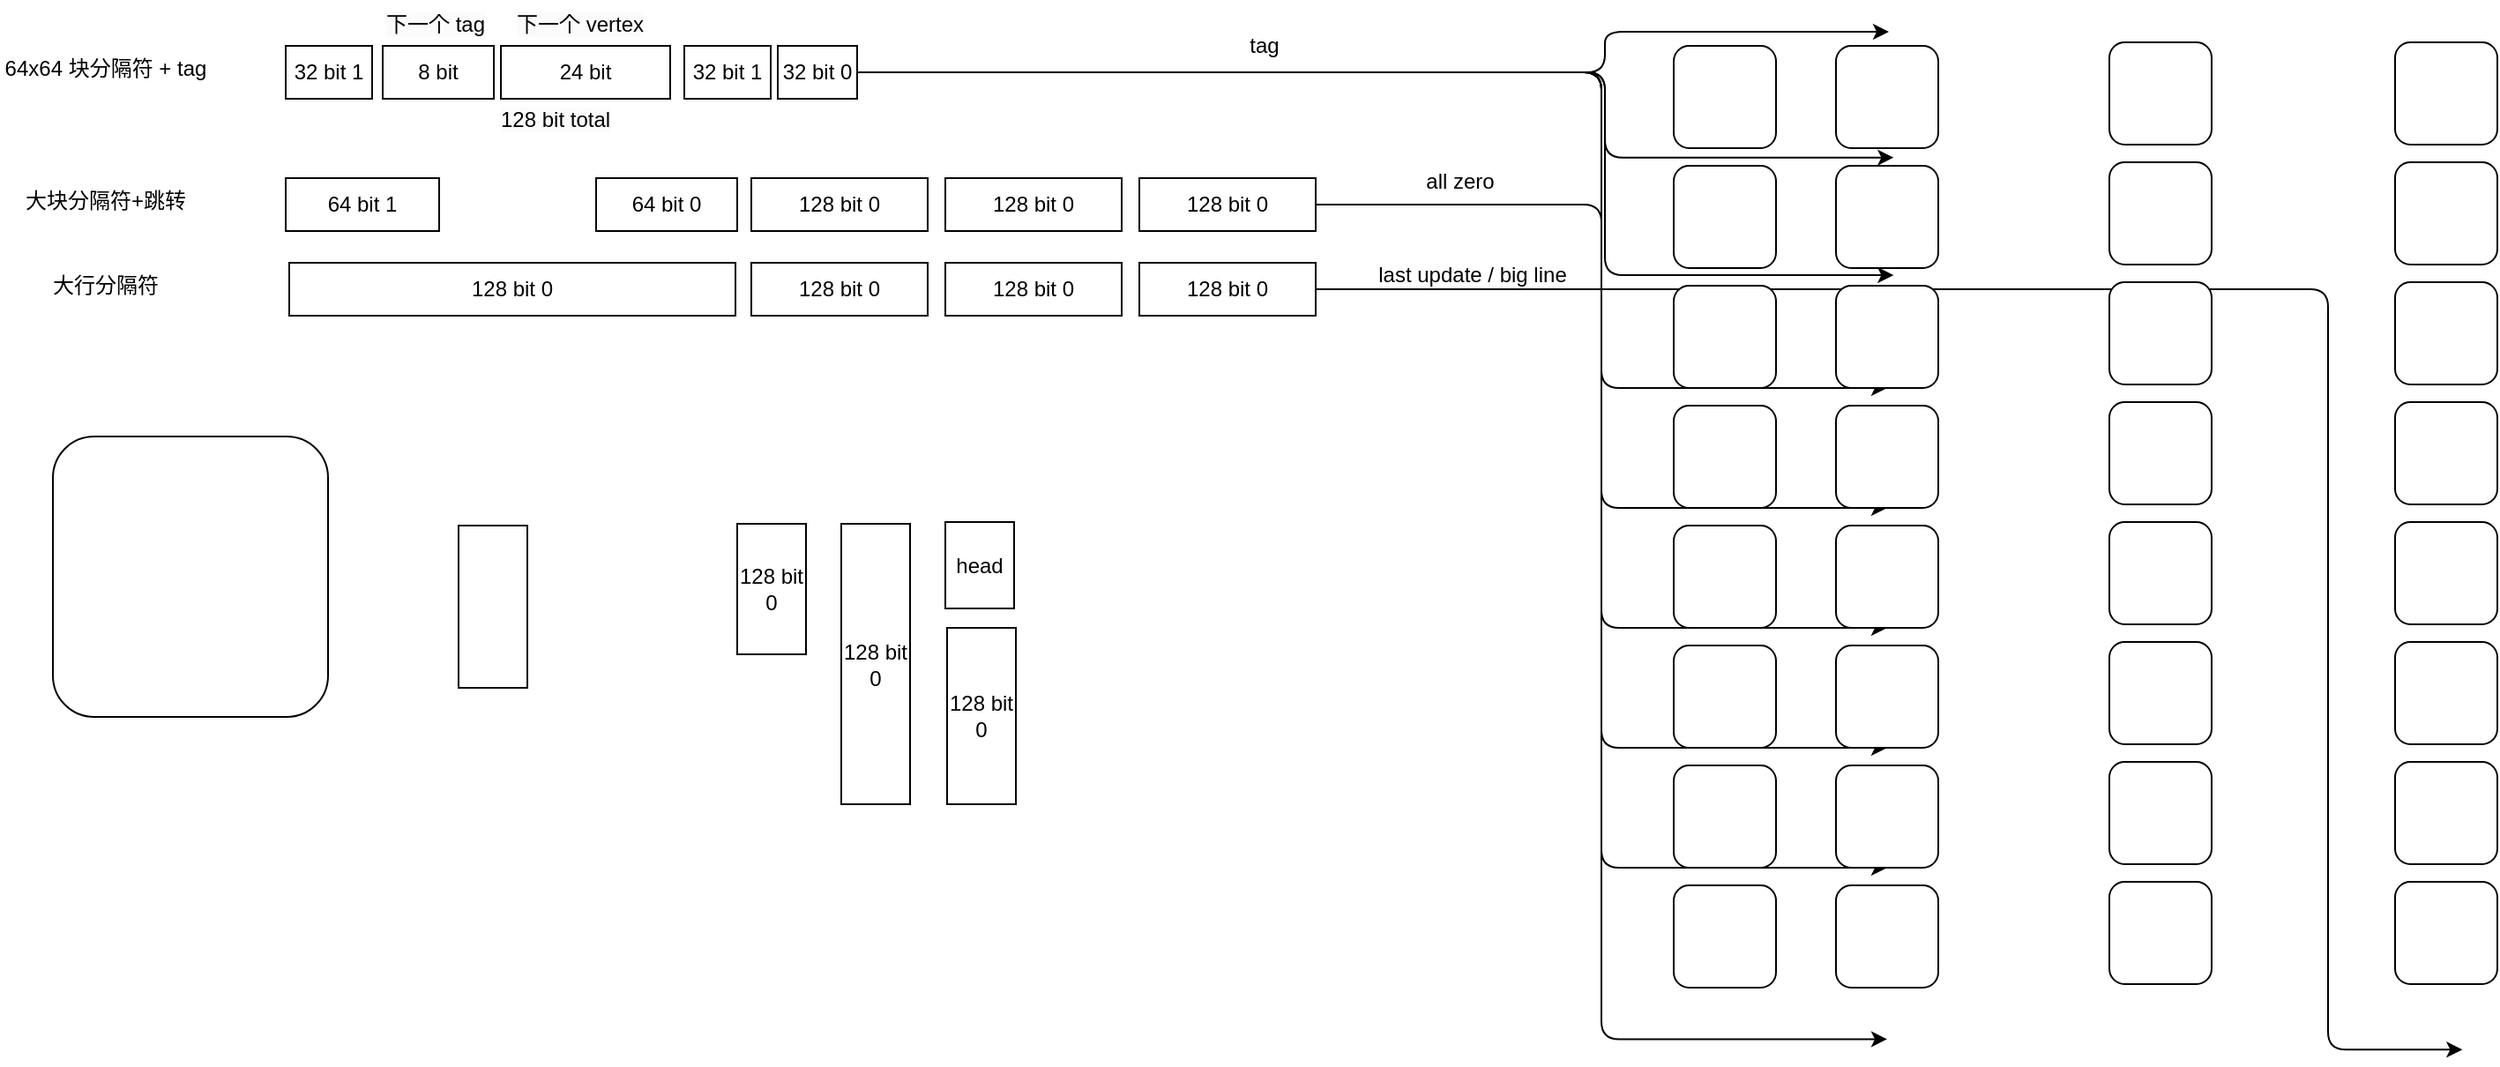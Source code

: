 <mxfile>
    <diagram id="Me9qRJ4aEJRotMH5Nsgz" name="第 1 页">
        <mxGraphModel dx="1346" dy="552" grid="0" gridSize="10" guides="1" tooltips="1" connect="1" arrows="1" fold="1" page="1" pageScale="1" pageWidth="1500" pageHeight="350" math="0" shadow="0">
            <root>
                <mxCell id="0"/>
                <mxCell id="1" parent="0"/>
                <mxCell id="34" style="edgeStyle=elbowEdgeStyle;html=1;" edge="1" parent="1">
                    <mxGeometry relative="1" as="geometry">
                        <mxPoint x="1093.667" y="155.333" as="targetPoint"/>
                        <mxPoint x="766" y="107" as="sourcePoint"/>
                    </mxGeometry>
                </mxCell>
                <mxCell id="36" style="edgeStyle=elbowEdgeStyle;html=1;" edge="1" parent="1">
                    <mxGeometry relative="1" as="geometry">
                        <mxPoint x="1093.667" y="222.0" as="targetPoint"/>
                        <mxPoint x="766" y="107" as="sourcePoint"/>
                    </mxGeometry>
                </mxCell>
                <mxCell id="37" style="edgeStyle=elbowEdgeStyle;html=1;entryX=0.5;entryY=1;entryDx=0;entryDy=0;" edge="1" parent="1" target="25">
                    <mxGeometry relative="1" as="geometry">
                        <mxPoint x="766" y="107" as="sourcePoint"/>
                    </mxGeometry>
                </mxCell>
                <mxCell id="38" style="edgeStyle=elbowEdgeStyle;html=1;entryX=0.5;entryY=1;entryDx=0;entryDy=0;" edge="1" parent="1" target="26">
                    <mxGeometry relative="1" as="geometry">
                        <mxPoint x="766" y="107" as="sourcePoint"/>
                    </mxGeometry>
                </mxCell>
                <mxCell id="39" style="edgeStyle=elbowEdgeStyle;html=1;entryX=0.5;entryY=1;entryDx=0;entryDy=0;" edge="1" parent="1" target="27">
                    <mxGeometry relative="1" as="geometry">
                        <mxPoint x="766" y="107" as="sourcePoint"/>
                    </mxGeometry>
                </mxCell>
                <mxCell id="40" style="edgeStyle=elbowEdgeStyle;html=1;entryX=0.5;entryY=1;entryDx=0;entryDy=0;" edge="1" parent="1" target="28">
                    <mxGeometry relative="1" as="geometry">
                        <mxPoint x="766" y="107" as="sourcePoint"/>
                    </mxGeometry>
                </mxCell>
                <mxCell id="41" style="edgeStyle=elbowEdgeStyle;html=1;" edge="1" parent="1">
                    <mxGeometry relative="1" as="geometry">
                        <mxPoint x="766" y="107" as="sourcePoint"/>
                        <mxPoint x="1091" y="84" as="targetPoint"/>
                        <Array as="points">
                            <mxPoint x="930" y="100"/>
                        </Array>
                    </mxGeometry>
                </mxCell>
                <mxCell id="42" style="edgeStyle=elbowEdgeStyle;html=1;entryX=0.5;entryY=1;entryDx=0;entryDy=0;exitX=1;exitY=0.5;exitDx=0;exitDy=0;" edge="1" parent="1" source="19" target="29">
                    <mxGeometry relative="1" as="geometry">
                        <mxPoint x="766" y="107" as="sourcePoint"/>
                        <Array as="points">
                            <mxPoint x="928" y="347"/>
                        </Array>
                    </mxGeometry>
                </mxCell>
                <mxCell id="5" value="64x64 块分隔符 + tag" style="text;html=1;strokeColor=none;fillColor=none;align=center;verticalAlign=middle;whiteSpace=wrap;rounded=0;" vertex="1" parent="1">
                    <mxGeometry x="20" y="90" width="120" height="30" as="geometry"/>
                </mxCell>
                <mxCell id="7" value="128 bit 0" style="rounded=0;whiteSpace=wrap;html=1;" vertex="1" parent="1">
                    <mxGeometry x="446" y="215" width="100" height="30" as="geometry"/>
                </mxCell>
                <mxCell id="8" value="128 bit 0" style="rounded=0;whiteSpace=wrap;html=1;" vertex="1" parent="1">
                    <mxGeometry x="556" y="215" width="100" height="30" as="geometry"/>
                </mxCell>
                <mxCell id="69" style="edgeStyle=elbowEdgeStyle;html=1;" edge="1" parent="1" source="9">
                    <mxGeometry relative="1" as="geometry">
                        <mxPoint x="1416.176" y="661.118" as="targetPoint"/>
                        <Array as="points">
                            <mxPoint x="1340" y="447"/>
                        </Array>
                    </mxGeometry>
                </mxCell>
                <mxCell id="9" value="128 bit 0" style="rounded=0;whiteSpace=wrap;html=1;" vertex="1" parent="1">
                    <mxGeometry x="666" y="215" width="100" height="30" as="geometry"/>
                </mxCell>
                <mxCell id="10" value="大行分隔符" style="text;html=1;strokeColor=none;fillColor=none;align=center;verticalAlign=middle;whiteSpace=wrap;rounded=0;" vertex="1" parent="1">
                    <mxGeometry x="20" y="213" width="120" height="30" as="geometry"/>
                </mxCell>
                <mxCell id="11" value="128 bit 0" style="rounded=0;whiteSpace=wrap;html=1;" vertex="1" parent="1">
                    <mxGeometry x="184" y="215" width="253" height="30" as="geometry"/>
                </mxCell>
                <mxCell id="12" value="128 bit 0" style="rounded=0;whiteSpace=wrap;html=1;" vertex="1" parent="1">
                    <mxGeometry x="446" y="167" width="100" height="30" as="geometry"/>
                </mxCell>
                <mxCell id="13" value="128 bit 0" style="rounded=0;whiteSpace=wrap;html=1;" vertex="1" parent="1">
                    <mxGeometry x="556" y="167" width="100" height="30" as="geometry"/>
                </mxCell>
                <mxCell id="52" style="edgeStyle=elbowEdgeStyle;html=1;" edge="1" parent="1" source="14">
                    <mxGeometry relative="1" as="geometry">
                        <mxPoint x="1090.0" y="655.2" as="targetPoint"/>
                    </mxGeometry>
                </mxCell>
                <mxCell id="14" value="128 bit 0" style="rounded=0;whiteSpace=wrap;html=1;" vertex="1" parent="1">
                    <mxGeometry x="666" y="167" width="100" height="30" as="geometry"/>
                </mxCell>
                <mxCell id="15" value="大块分隔符+跳转" style="text;html=1;strokeColor=none;fillColor=none;align=center;verticalAlign=middle;whiteSpace=wrap;rounded=0;" vertex="1" parent="1">
                    <mxGeometry x="20" y="165" width="120" height="30" as="geometry"/>
                </mxCell>
                <mxCell id="16" value="64 bit 0" style="rounded=0;whiteSpace=wrap;html=1;" vertex="1" parent="1">
                    <mxGeometry x="358" y="167" width="80" height="30" as="geometry"/>
                </mxCell>
                <mxCell id="17" value="64 bit 1" style="rounded=0;whiteSpace=wrap;html=1;" vertex="1" parent="1">
                    <mxGeometry x="182" y="167" width="87" height="30" as="geometry"/>
                </mxCell>
                <mxCell id="19" value="32 bit 0" style="rounded=0;whiteSpace=wrap;html=1;" vertex="1" parent="1">
                    <mxGeometry x="461" y="92" width="45" height="30" as="geometry"/>
                </mxCell>
                <mxCell id="20" value="32 bit 1" style="rounded=0;whiteSpace=wrap;html=1;" vertex="1" parent="1">
                    <mxGeometry x="182" y="92" width="49" height="30" as="geometry"/>
                </mxCell>
                <mxCell id="21" value="8 bit" style="rounded=0;whiteSpace=wrap;html=1;" vertex="1" parent="1">
                    <mxGeometry x="237" y="92" width="63" height="30" as="geometry"/>
                </mxCell>
                <mxCell id="22" value="32 bit 1" style="rounded=0;whiteSpace=wrap;html=1;" vertex="1" parent="1">
                    <mxGeometry x="408" y="92" width="49" height="30" as="geometry"/>
                </mxCell>
                <mxCell id="23" value="" style="rounded=1;whiteSpace=wrap;html=1;" vertex="1" parent="1">
                    <mxGeometry x="1061" y="92" width="58" height="58" as="geometry"/>
                </mxCell>
                <mxCell id="24" value="" style="rounded=1;whiteSpace=wrap;html=1;" vertex="1" parent="1">
                    <mxGeometry x="1061" y="160" width="58" height="58" as="geometry"/>
                </mxCell>
                <mxCell id="25" value="" style="rounded=1;whiteSpace=wrap;html=1;" vertex="1" parent="1">
                    <mxGeometry x="1061" y="228" width="58" height="58" as="geometry"/>
                </mxCell>
                <mxCell id="26" value="" style="rounded=1;whiteSpace=wrap;html=1;" vertex="1" parent="1">
                    <mxGeometry x="1061" y="296" width="58" height="58" as="geometry"/>
                </mxCell>
                <mxCell id="27" value="" style="rounded=1;whiteSpace=wrap;html=1;" vertex="1" parent="1">
                    <mxGeometry x="1061" y="364" width="58" height="58" as="geometry"/>
                </mxCell>
                <mxCell id="28" value="" style="rounded=1;whiteSpace=wrap;html=1;" vertex="1" parent="1">
                    <mxGeometry x="1061" y="432" width="58" height="58" as="geometry"/>
                </mxCell>
                <mxCell id="29" value="" style="rounded=1;whiteSpace=wrap;html=1;" vertex="1" parent="1">
                    <mxGeometry x="1061" y="500" width="58" height="58" as="geometry"/>
                </mxCell>
                <mxCell id="30" value="" style="rounded=1;whiteSpace=wrap;html=1;" vertex="1" parent="1">
                    <mxGeometry x="1061" y="568" width="58" height="58" as="geometry"/>
                </mxCell>
                <mxCell id="31" value="last update / big line" style="text;html=1;strokeColor=none;fillColor=none;align=center;verticalAlign=middle;whiteSpace=wrap;rounded=0;" vertex="1" parent="1">
                    <mxGeometry x="792" y="207" width="126" height="30" as="geometry"/>
                </mxCell>
                <mxCell id="32" value="all zero" style="text;html=1;strokeColor=none;fillColor=none;align=center;verticalAlign=middle;whiteSpace=wrap;rounded=0;" vertex="1" parent="1">
                    <mxGeometry x="785" y="154" width="126" height="30" as="geometry"/>
                </mxCell>
                <mxCell id="33" value="tag" style="text;html=1;strokeColor=none;fillColor=none;align=center;verticalAlign=middle;whiteSpace=wrap;rounded=0;" vertex="1" parent="1">
                    <mxGeometry x="674" y="77" width="126" height="30" as="geometry"/>
                </mxCell>
                <mxCell id="45" value="24 bit" style="rounded=0;whiteSpace=wrap;html=1;" vertex="1" parent="1">
                    <mxGeometry x="304" y="92" width="96" height="30" as="geometry"/>
                </mxCell>
                <mxCell id="49" value="&lt;span style=&quot;color: rgb(0, 0, 0); font-family: Helvetica; font-size: 12px; font-style: normal; font-variant-ligatures: normal; font-variant-caps: normal; font-weight: 400; letter-spacing: normal; orphans: 2; text-align: center; text-indent: 0px; text-transform: none; widows: 2; word-spacing: 0px; -webkit-text-stroke-width: 0px; background-color: rgb(251, 251, 251); text-decoration-thickness: initial; text-decoration-style: initial; text-decoration-color: initial; float: none; display: inline !important;&quot;&gt;下一个 tag&lt;/span&gt;" style="text;whiteSpace=wrap;html=1;" vertex="1" parent="1">
                    <mxGeometry x="237" y="66" width="65" height="36" as="geometry"/>
                </mxCell>
                <mxCell id="50" value="&lt;span style=&quot;color: rgb(0, 0, 0); font-family: Helvetica; font-size: 12px; font-style: normal; font-variant-ligatures: normal; font-variant-caps: normal; font-weight: 400; letter-spacing: normal; orphans: 2; text-align: center; text-indent: 0px; text-transform: none; widows: 2; word-spacing: 0px; -webkit-text-stroke-width: 0px; background-color: rgb(251, 251, 251); text-decoration-thickness: initial; text-decoration-style: initial; text-decoration-color: initial; float: none; display: inline !important;&quot;&gt;下一个 vertex&lt;/span&gt;" style="text;whiteSpace=wrap;html=1;" vertex="1" parent="1">
                    <mxGeometry x="311" y="66" width="83" height="22" as="geometry"/>
                </mxCell>
                <mxCell id="51" value="&lt;span style=&quot;color: rgb(0, 0, 0); font-family: Helvetica; font-size: 12px; font-style: normal; font-variant-ligatures: normal; font-variant-caps: normal; font-weight: 400; letter-spacing: normal; orphans: 2; text-align: center; text-indent: 0px; text-transform: none; widows: 2; word-spacing: 0px; -webkit-text-stroke-width: 0px; background-color: rgb(251, 251, 251); text-decoration-thickness: initial; text-decoration-style: initial; text-decoration-color: initial; float: none; display: inline !important;&quot;&gt;128 bit total&lt;/span&gt;" style="text;whiteSpace=wrap;html=1;" vertex="1" parent="1">
                    <mxGeometry x="301.996" y="119.996" width="74" height="36" as="geometry"/>
                </mxCell>
                <mxCell id="53" value="" style="rounded=1;whiteSpace=wrap;html=1;" vertex="1" parent="1">
                    <mxGeometry x="1216" y="90" width="58" height="58" as="geometry"/>
                </mxCell>
                <mxCell id="54" value="" style="rounded=1;whiteSpace=wrap;html=1;" vertex="1" parent="1">
                    <mxGeometry x="1216" y="158" width="58" height="58" as="geometry"/>
                </mxCell>
                <mxCell id="55" value="" style="rounded=1;whiteSpace=wrap;html=1;" vertex="1" parent="1">
                    <mxGeometry x="1216" y="226" width="58" height="58" as="geometry"/>
                </mxCell>
                <mxCell id="56" value="" style="rounded=1;whiteSpace=wrap;html=1;" vertex="1" parent="1">
                    <mxGeometry x="1216" y="294" width="58" height="58" as="geometry"/>
                </mxCell>
                <mxCell id="57" value="" style="rounded=1;whiteSpace=wrap;html=1;" vertex="1" parent="1">
                    <mxGeometry x="1216" y="362" width="58" height="58" as="geometry"/>
                </mxCell>
                <mxCell id="58" value="" style="rounded=1;whiteSpace=wrap;html=1;" vertex="1" parent="1">
                    <mxGeometry x="1216" y="430" width="58" height="58" as="geometry"/>
                </mxCell>
                <mxCell id="59" value="" style="rounded=1;whiteSpace=wrap;html=1;" vertex="1" parent="1">
                    <mxGeometry x="1216" y="498" width="58" height="58" as="geometry"/>
                </mxCell>
                <mxCell id="60" value="" style="rounded=1;whiteSpace=wrap;html=1;" vertex="1" parent="1">
                    <mxGeometry x="1216" y="566" width="58" height="58" as="geometry"/>
                </mxCell>
                <mxCell id="61" value="" style="rounded=1;whiteSpace=wrap;html=1;" vertex="1" parent="1">
                    <mxGeometry x="1378" y="90" width="58" height="58" as="geometry"/>
                </mxCell>
                <mxCell id="62" value="" style="rounded=1;whiteSpace=wrap;html=1;" vertex="1" parent="1">
                    <mxGeometry x="1378" y="158" width="58" height="58" as="geometry"/>
                </mxCell>
                <mxCell id="63" value="" style="rounded=1;whiteSpace=wrap;html=1;" vertex="1" parent="1">
                    <mxGeometry x="1378" y="226" width="58" height="58" as="geometry"/>
                </mxCell>
                <mxCell id="64" value="" style="rounded=1;whiteSpace=wrap;html=1;" vertex="1" parent="1">
                    <mxGeometry x="1378" y="294" width="58" height="58" as="geometry"/>
                </mxCell>
                <mxCell id="65" value="" style="rounded=1;whiteSpace=wrap;html=1;" vertex="1" parent="1">
                    <mxGeometry x="1378" y="362" width="58" height="58" as="geometry"/>
                </mxCell>
                <mxCell id="66" value="" style="rounded=1;whiteSpace=wrap;html=1;" vertex="1" parent="1">
                    <mxGeometry x="1378" y="430" width="58" height="58" as="geometry"/>
                </mxCell>
                <mxCell id="67" value="" style="rounded=1;whiteSpace=wrap;html=1;" vertex="1" parent="1">
                    <mxGeometry x="1378" y="498" width="58" height="58" as="geometry"/>
                </mxCell>
                <mxCell id="68" value="" style="rounded=1;whiteSpace=wrap;html=1;" vertex="1" parent="1">
                    <mxGeometry x="1378" y="566" width="58" height="58" as="geometry"/>
                </mxCell>
                <mxCell id="71" value="" style="rounded=1;whiteSpace=wrap;html=1;" vertex="1" parent="1">
                    <mxGeometry x="50" y="313.5" width="156" height="159" as="geometry"/>
                </mxCell>
                <mxCell id="72" value="128 bit 0" style="rounded=0;whiteSpace=wrap;html=1;rotation=0;" vertex="1" parent="1">
                    <mxGeometry x="557" y="422" width="39" height="100" as="geometry"/>
                </mxCell>
                <mxCell id="73" value="128 bit 0" style="rounded=0;whiteSpace=wrap;html=1;" vertex="1" parent="1">
                    <mxGeometry x="497" y="363" width="39" height="159" as="geometry"/>
                </mxCell>
                <mxCell id="74" value="128 bit 0" style="rounded=0;whiteSpace=wrap;html=1;" vertex="1" parent="1">
                    <mxGeometry x="438" y="363" width="39" height="74" as="geometry"/>
                </mxCell>
                <mxCell id="76" value="" style="rounded=0;whiteSpace=wrap;html=1;" vertex="1" parent="1">
                    <mxGeometry x="280" y="364" width="39" height="92" as="geometry"/>
                </mxCell>
                <mxCell id="77" value="head" style="rounded=0;whiteSpace=wrap;html=1;rotation=0;" vertex="1" parent="1">
                    <mxGeometry x="556" y="362" width="39" height="49" as="geometry"/>
                </mxCell>
                <mxCell id="80" value="" style="rounded=1;whiteSpace=wrap;html=1;" vertex="1" parent="1">
                    <mxGeometry x="969" y="92" width="58" height="58" as="geometry"/>
                </mxCell>
                <mxCell id="81" value="" style="rounded=1;whiteSpace=wrap;html=1;" vertex="1" parent="1">
                    <mxGeometry x="969" y="160" width="58" height="58" as="geometry"/>
                </mxCell>
                <mxCell id="82" value="" style="rounded=1;whiteSpace=wrap;html=1;" vertex="1" parent="1">
                    <mxGeometry x="969" y="228" width="58" height="58" as="geometry"/>
                </mxCell>
                <mxCell id="83" value="" style="rounded=1;whiteSpace=wrap;html=1;" vertex="1" parent="1">
                    <mxGeometry x="969" y="296" width="58" height="58" as="geometry"/>
                </mxCell>
                <mxCell id="84" value="" style="rounded=1;whiteSpace=wrap;html=1;" vertex="1" parent="1">
                    <mxGeometry x="969" y="364" width="58" height="58" as="geometry"/>
                </mxCell>
                <mxCell id="85" value="" style="rounded=1;whiteSpace=wrap;html=1;" vertex="1" parent="1">
                    <mxGeometry x="969" y="432" width="58" height="58" as="geometry"/>
                </mxCell>
                <mxCell id="86" value="" style="rounded=1;whiteSpace=wrap;html=1;" vertex="1" parent="1">
                    <mxGeometry x="969" y="500" width="58" height="58" as="geometry"/>
                </mxCell>
                <mxCell id="87" value="" style="rounded=1;whiteSpace=wrap;html=1;" vertex="1" parent="1">
                    <mxGeometry x="969" y="568" width="58" height="58" as="geometry"/>
                </mxCell>
            </root>
        </mxGraphModel>
    </diagram>
</mxfile>